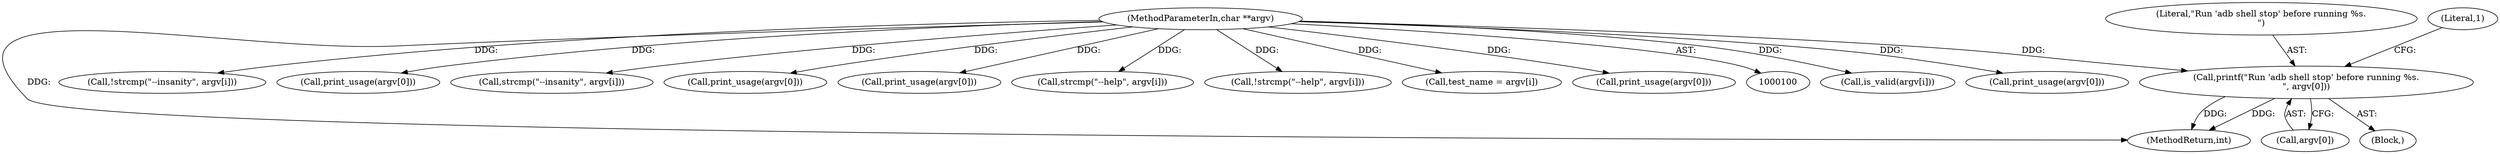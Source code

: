 digraph "0_Android_37c88107679d36c419572732b4af6e18bb2f7dce_5@array" {
"1000187" [label="(Call,printf(\"Run 'adb shell stop' before running %s.\n\", argv[0]))"];
"1000102" [label="(MethodParameterIn,char **argv)"];
"1000151" [label="(Call,is_valid(argv[i]))"];
"1000189" [label="(Call,argv[0])"];
"1000102" [label="(MethodParameterIn,char **argv)"];
"1000206" [label="(Call,print_usage(argv[0]))"];
"1000503" [label="(MethodReturn,int)"];
"1000186" [label="(Block,)"];
"1000138" [label="(Call,!strcmp(\"--insanity\", argv[i]))"];
"1000172" [label="(Call,print_usage(argv[0]))"];
"1000139" [label="(Call,strcmp(\"--insanity\", argv[i]))"];
"1000131" [label="(Call,print_usage(argv[0]))"];
"1000158" [label="(Call,print_usage(argv[0]))"];
"1000125" [label="(Call,strcmp(\"--help\", argv[i]))"];
"1000124" [label="(Call,!strcmp(\"--help\", argv[i]))"];
"1000179" [label="(Call,test_name = argv[i])"];
"1000254" [label="(Call,print_usage(argv[0]))"];
"1000187" [label="(Call,printf(\"Run 'adb shell stop' before running %s.\n\", argv[0]))"];
"1000188" [label="(Literal,\"Run 'adb shell stop' before running %s.\n\")"];
"1000194" [label="(Literal,1)"];
"1000187" -> "1000186"  [label="AST: "];
"1000187" -> "1000189"  [label="CFG: "];
"1000188" -> "1000187"  [label="AST: "];
"1000189" -> "1000187"  [label="AST: "];
"1000194" -> "1000187"  [label="CFG: "];
"1000187" -> "1000503"  [label="DDG: "];
"1000187" -> "1000503"  [label="DDG: "];
"1000102" -> "1000187"  [label="DDG: "];
"1000102" -> "1000100"  [label="AST: "];
"1000102" -> "1000503"  [label="DDG: "];
"1000102" -> "1000124"  [label="DDG: "];
"1000102" -> "1000125"  [label="DDG: "];
"1000102" -> "1000131"  [label="DDG: "];
"1000102" -> "1000138"  [label="DDG: "];
"1000102" -> "1000139"  [label="DDG: "];
"1000102" -> "1000151"  [label="DDG: "];
"1000102" -> "1000158"  [label="DDG: "];
"1000102" -> "1000172"  [label="DDG: "];
"1000102" -> "1000179"  [label="DDG: "];
"1000102" -> "1000206"  [label="DDG: "];
"1000102" -> "1000254"  [label="DDG: "];
}
